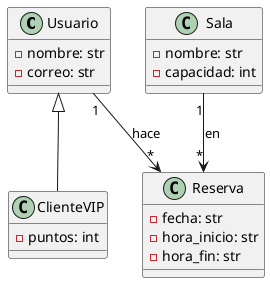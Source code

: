 @startuml
class Usuario {
    - nombre: str
    - correo: str
}

class Sala {
    - nombre: str
    - capacidad: int
}

class Reserva {
    - fecha: str
    - hora_inicio: str
    - hora_fin: str
}

class ClienteVIP {
    - puntos: int
}

Usuario "1" --> "*" Reserva : hace
Sala "1" --> "*" Reserva : en
Usuario <|-- ClienteVIP
@enduml
